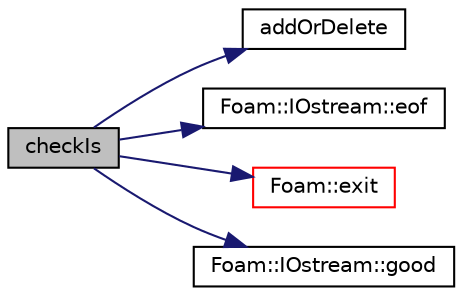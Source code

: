 digraph "checkIs"
{
  bgcolor="transparent";
  edge [fontname="Helvetica",fontsize="10",labelfontname="Helvetica",labelfontsize="10"];
  node [fontname="Helvetica",fontsize="10",shape=record];
  rankdir="LR";
  Node68 [label="checkIs",height=0.2,width=0.4,color="black", fillcolor="grey75", style="filled", fontcolor="black"];
  Node68 -> Node69 [color="midnightblue",fontsize="10",style="solid",fontname="Helvetica"];
  Node69 [label="addOrDelete",height=0.2,width=0.4,color="black",URL="$a26601.html#a0e843697539d0a9a21fcbbdaf7f7bf35",tooltip="Add (if bool) celli to set or delete celli from set. "];
  Node68 -> Node70 [color="midnightblue",fontsize="10",style="solid",fontname="Helvetica"];
  Node70 [label="Foam::IOstream::eof",height=0.2,width=0.4,color="black",URL="$a27333.html#af3418ac60d0d7a303478f29a387feb3c",tooltip="Return true if end of input seen. "];
  Node68 -> Node71 [color="midnightblue",fontsize="10",style="solid",fontname="Helvetica"];
  Node71 [label="Foam::exit",height=0.2,width=0.4,color="red",URL="$a21851.html#a06ca7250d8e89caf05243ec094843642"];
  Node68 -> Node109 [color="midnightblue",fontsize="10",style="solid",fontname="Helvetica"];
  Node109 [label="Foam::IOstream::good",height=0.2,width=0.4,color="black",URL="$a27333.html#abdcc7f96f487faadc7769afcf58fe992",tooltip="Return true if next operation might succeed. "];
}
